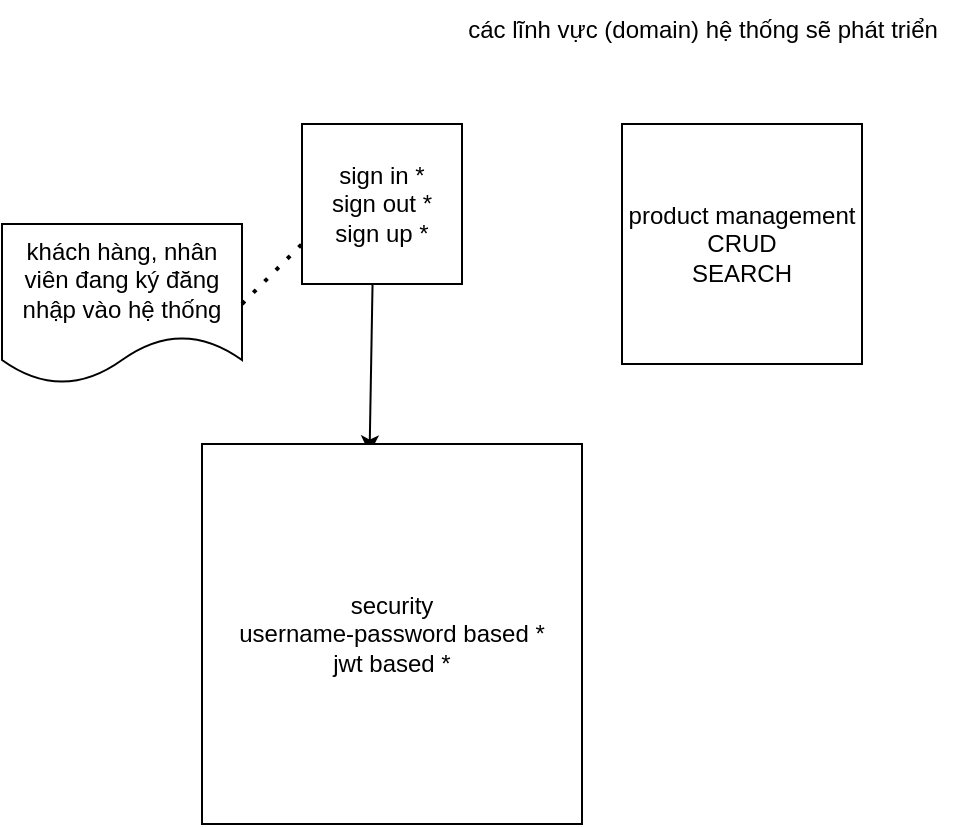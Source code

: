 <mxfile version="21.4.0" type="github">
  <diagram name="Page-1" id="AY5aCEsH_-TEs7CG9HPi">
    <mxGraphModel dx="896" dy="493" grid="1" gridSize="10" guides="1" tooltips="1" connect="1" arrows="1" fold="1" page="1" pageScale="1" pageWidth="850" pageHeight="1100" math="0" shadow="0">
      <root>
        <mxCell id="0" />
        <mxCell id="1" parent="0" />
        <mxCell id="gRu7T_2IsZ-dY_oKOvaS-2" value="các lĩnh vực (domain) hệ thống sẽ phát triển" style="text;html=1;align=center;verticalAlign=middle;resizable=0;points=[];autosize=1;strokeColor=none;fillColor=none;" parent="1" vertex="1">
          <mxGeometry x="300" y="18" width="260" height="30" as="geometry" />
        </mxCell>
        <mxCell id="gRu7T_2IsZ-dY_oKOvaS-3" value="&lt;div&gt;sign in *&lt;/div&gt;&lt;div&gt;sign out *&lt;/div&gt;&lt;div&gt;sign up *&lt;/div&gt;" style="whiteSpace=wrap;html=1;aspect=fixed;" parent="1" vertex="1">
          <mxGeometry x="230" y="80" width="80" height="80" as="geometry" />
        </mxCell>
        <mxCell id="gRu7T_2IsZ-dY_oKOvaS-4" value="product management&lt;br&gt;CRUD&lt;br&gt;SEARCH" style="whiteSpace=wrap;html=1;aspect=fixed;" parent="1" vertex="1">
          <mxGeometry x="390" y="80" width="120" height="120" as="geometry" />
        </mxCell>
        <mxCell id="j72MVarRwJrg6eLjHR5--1" value="" style="endArrow=classic;html=1;rounded=0;exitX=0.441;exitY=0.994;exitDx=0;exitDy=0;exitPerimeter=0;entryX=0.441;entryY=0.025;entryDx=0;entryDy=0;entryPerimeter=0;" edge="1" parent="1" source="gRu7T_2IsZ-dY_oKOvaS-3" target="j72MVarRwJrg6eLjHR5--2">
          <mxGeometry width="50" height="50" relative="1" as="geometry">
            <mxPoint x="420" y="230" as="sourcePoint" />
            <mxPoint x="265" y="240" as="targetPoint" />
          </mxGeometry>
        </mxCell>
        <mxCell id="j72MVarRwJrg6eLjHR5--2" value="security&lt;br&gt;username-password based *&lt;br&gt;jwt based *" style="whiteSpace=wrap;html=1;aspect=fixed;" vertex="1" parent="1">
          <mxGeometry x="180" y="240" width="190" height="190" as="geometry" />
        </mxCell>
        <mxCell id="j72MVarRwJrg6eLjHR5--3" value="khách hàng, nhân viên đang ký đăng nhập vào hệ thống" style="shape=document;whiteSpace=wrap;html=1;boundedLbl=1;" vertex="1" parent="1">
          <mxGeometry x="80" y="130" width="120" height="80" as="geometry" />
        </mxCell>
        <mxCell id="j72MVarRwJrg6eLjHR5--5" value="" style="endArrow=none;dashed=1;html=1;dashPattern=1 3;strokeWidth=2;rounded=0;exitX=1;exitY=0.5;exitDx=0;exitDy=0;entryX=0;entryY=0.75;entryDx=0;entryDy=0;" edge="1" parent="1" source="j72MVarRwJrg6eLjHR5--3" target="gRu7T_2IsZ-dY_oKOvaS-3">
          <mxGeometry width="50" height="50" relative="1" as="geometry">
            <mxPoint x="420" y="230" as="sourcePoint" />
            <mxPoint x="470" y="180" as="targetPoint" />
          </mxGeometry>
        </mxCell>
      </root>
    </mxGraphModel>
  </diagram>
</mxfile>
